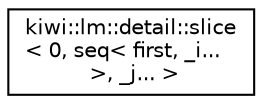digraph "Graphical Class Hierarchy"
{
 // LATEX_PDF_SIZE
  edge [fontname="Helvetica",fontsize="10",labelfontname="Helvetica",labelfontsize="10"];
  node [fontname="Helvetica",fontsize="10",shape=record];
  rankdir="LR";
  Node0 [label="kiwi::lm::detail::slice\l\< 0, seq\< first, _i...\l \>, _j... \>",height=0.2,width=0.4,color="black", fillcolor="white", style="filled",URL="$structkiwi_1_1lm_1_1detail_1_1slice_3_010_00_01seq_3_01first_00_01__i_8_8_8_01_4_00_01__j_8_8_8_01_4.html",tooltip=" "];
}
